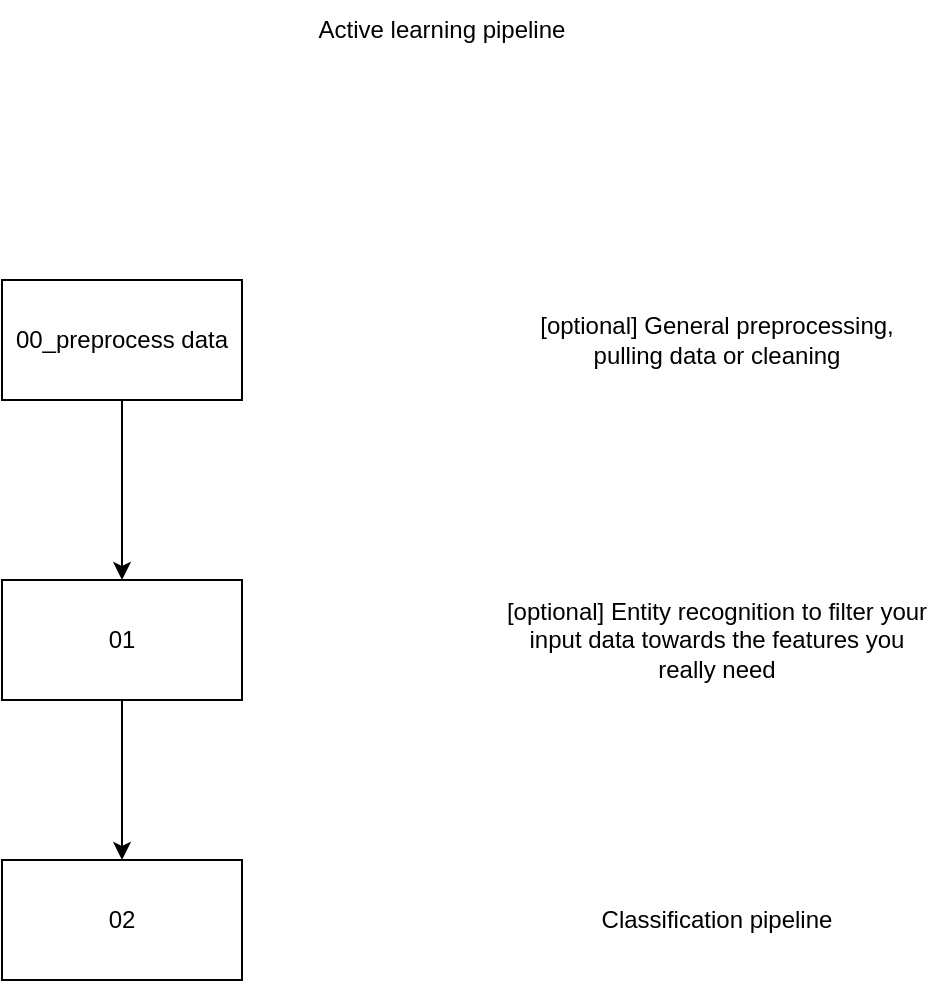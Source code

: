 <mxfile version="20.3.0" type="device"><diagram id="bQDSc2Dio0gTkg24HkWT" name="Page-1"><mxGraphModel dx="852" dy="844" grid="1" gridSize="10" guides="1" tooltips="1" connect="1" arrows="1" fold="1" page="1" pageScale="1" pageWidth="850" pageHeight="1100" math="0" shadow="0"><root><mxCell id="0"/><mxCell id="1" parent="0"/><mxCell id="ZBQLiY45mXC_mUI5fPLy-1" value="Active learning pipeline" style="text;html=1;strokeColor=none;fillColor=none;align=center;verticalAlign=middle;whiteSpace=wrap;rounded=0;" vertex="1" parent="1"><mxGeometry x="270" y="100" width="240" height="30" as="geometry"/></mxCell><mxCell id="ZBQLiY45mXC_mUI5fPLy-8" value="" style="edgeStyle=orthogonalEdgeStyle;rounded=0;orthogonalLoop=1;jettySize=auto;html=1;" edge="1" parent="1" source="ZBQLiY45mXC_mUI5fPLy-2" target="ZBQLiY45mXC_mUI5fPLy-4"><mxGeometry relative="1" as="geometry"/></mxCell><mxCell id="ZBQLiY45mXC_mUI5fPLy-2" value="00_preprocess data" style="rounded=0;whiteSpace=wrap;html=1;" vertex="1" parent="1"><mxGeometry x="170" y="240" width="120" height="60" as="geometry"/></mxCell><mxCell id="ZBQLiY45mXC_mUI5fPLy-3" value="[optional] General preprocessing, pulling data or cleaning" style="text;html=1;strokeColor=none;fillColor=none;align=center;verticalAlign=middle;whiteSpace=wrap;rounded=0;" vertex="1" parent="1"><mxGeometry x="420" y="230" width="215" height="80" as="geometry"/></mxCell><mxCell id="ZBQLiY45mXC_mUI5fPLy-9" value="" style="edgeStyle=orthogonalEdgeStyle;rounded=0;orthogonalLoop=1;jettySize=auto;html=1;" edge="1" parent="1" source="ZBQLiY45mXC_mUI5fPLy-4" target="ZBQLiY45mXC_mUI5fPLy-6"><mxGeometry relative="1" as="geometry"/></mxCell><mxCell id="ZBQLiY45mXC_mUI5fPLy-4" value="01" style="rounded=0;whiteSpace=wrap;html=1;" vertex="1" parent="1"><mxGeometry x="170" y="390" width="120" height="60" as="geometry"/></mxCell><mxCell id="ZBQLiY45mXC_mUI5fPLy-5" value="[optional] Entity recognition to filter your input data towards the features you really need" style="text;html=1;strokeColor=none;fillColor=none;align=center;verticalAlign=middle;whiteSpace=wrap;rounded=0;" vertex="1" parent="1"><mxGeometry x="420" y="380" width="215" height="80" as="geometry"/></mxCell><mxCell id="ZBQLiY45mXC_mUI5fPLy-6" value="02" style="rounded=0;whiteSpace=wrap;html=1;" vertex="1" parent="1"><mxGeometry x="170" y="530" width="120" height="60" as="geometry"/></mxCell><mxCell id="ZBQLiY45mXC_mUI5fPLy-7" value="Classification pipeline" style="text;html=1;strokeColor=none;fillColor=none;align=center;verticalAlign=middle;whiteSpace=wrap;rounded=0;" vertex="1" parent="1"><mxGeometry x="420" y="520" width="215" height="80" as="geometry"/></mxCell></root></mxGraphModel></diagram></mxfile>